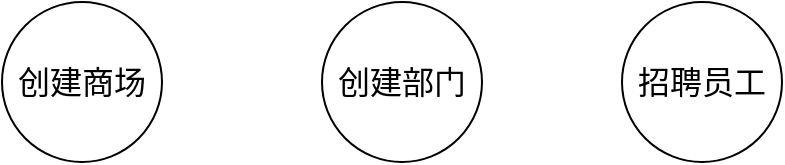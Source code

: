<mxfile version="22.0.5" type="github">
  <diagram name="Page-1" id="c7488fd3-1785-93aa-aadb-54a6760d102a">
    <mxGraphModel dx="552" dy="710" grid="1" gridSize="10" guides="1" tooltips="1" connect="1" arrows="1" fold="1" page="1" pageScale="1" pageWidth="1100" pageHeight="850" background="none" math="0" shadow="0">
      <root>
        <mxCell id="0" />
        <mxCell id="1" parent="0" />
        <mxCell id="pcLw5i9GreOX5V1kD3Y1-1" value="创建商场" style="ellipse;whiteSpace=wrap;html=1;aspect=fixed;fontSize=16;" vertex="1" parent="1">
          <mxGeometry x="100" y="200" width="80" height="80" as="geometry" />
        </mxCell>
        <mxCell id="pcLw5i9GreOX5V1kD3Y1-2" value="创建部门" style="ellipse;whiteSpace=wrap;html=1;aspect=fixed;fontSize=16;" vertex="1" parent="1">
          <mxGeometry x="260" y="200" width="80" height="80" as="geometry" />
        </mxCell>
        <mxCell id="pcLw5i9GreOX5V1kD3Y1-3" value="招聘员工" style="ellipse;whiteSpace=wrap;html=1;aspect=fixed;fontSize=16;" vertex="1" parent="1">
          <mxGeometry x="410" y="200" width="80" height="80" as="geometry" />
        </mxCell>
      </root>
    </mxGraphModel>
  </diagram>
</mxfile>
